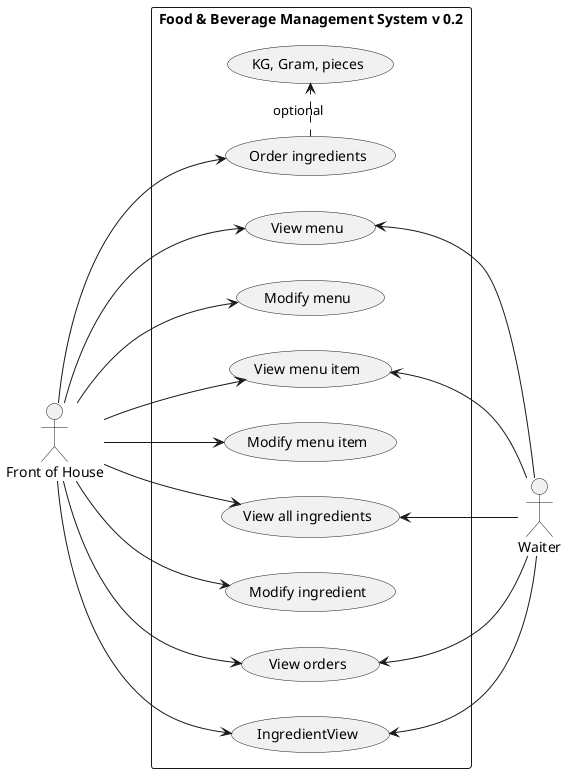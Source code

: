 @startuml

left to right direction

actor "Front of House" as FoH
actor Waiter

rectangle "Food & Beverage Management System v 0.2" {
    (View menu) as (MenuView)
    (Modify menu) as (MenuUpdate)

    (View menu item) as (MenuItemView)
    (Modify menu item) as (MenuItemUpdate)

    (View all ingredients) as (IngredientAll)
    (Modify ingredient) as (IngredientUpdate)
    (Order ingredients) as (IngredientOrder)
    (View orders) as (BarOrderView)
    (KG, Gram, pieces) as (IngredientQuantity)
    (IngredientOrder) .> (IngredientQuantity) : optional

    FoH --> (MenuView)
    FoH --> (MenuUpdate)
    FoH --> (MenuItemView)
    FoH --> (MenuItemUpdate)

    FoH --> (IngredientAll)
    FoH --> (IngredientView)
    FoH --> (IngredientUpdate)
    FoH --> (IngredientOrder)
    FoH --> (BarOrderView)

    (MenuView) <-- Waiter
    (MenuItemView) <-- Waiter
    (IngredientAll) <-- Waiter
    (IngredientView) <-- Waiter
    (BarOrderView) <-- Waiter
}

@enduml

